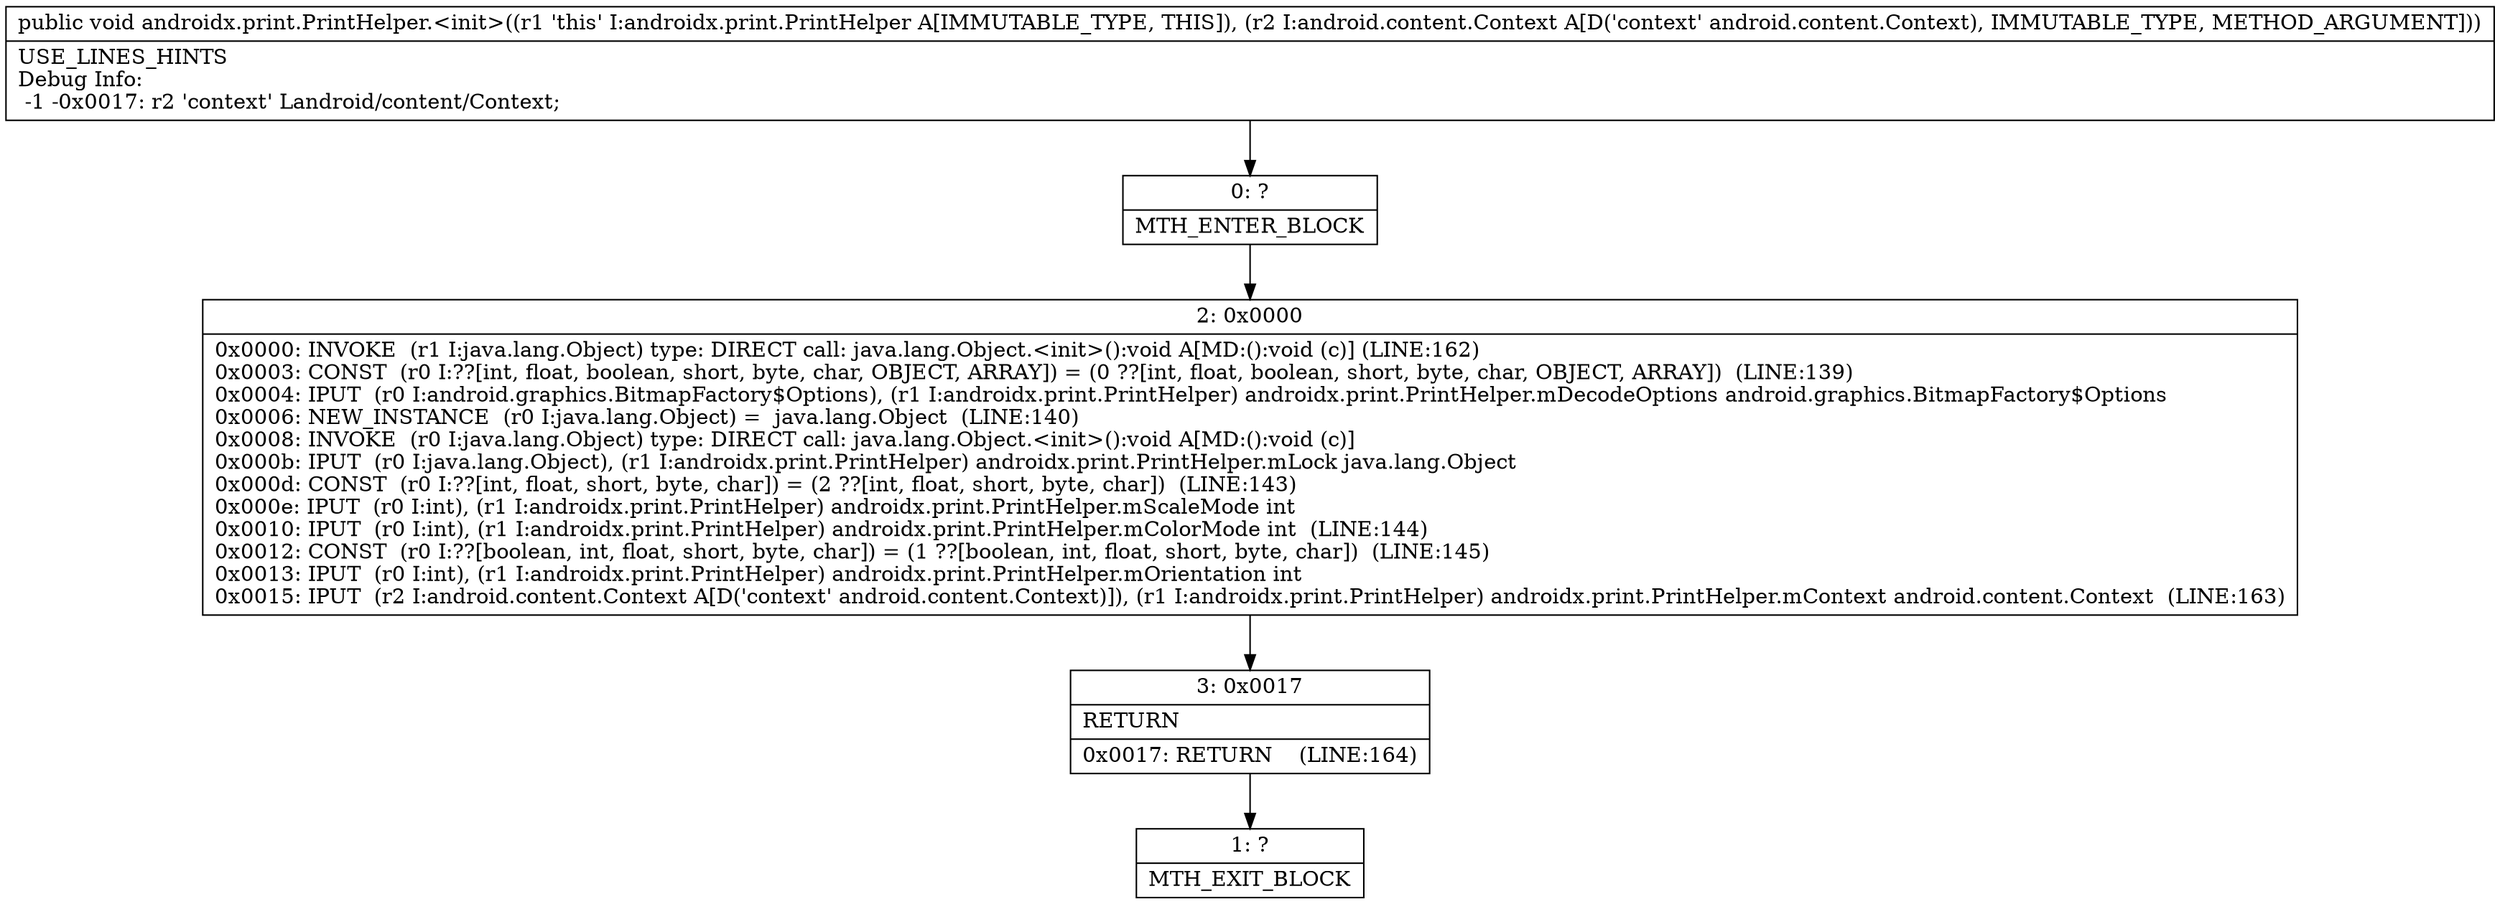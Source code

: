 digraph "CFG forandroidx.print.PrintHelper.\<init\>(Landroid\/content\/Context;)V" {
Node_0 [shape=record,label="{0\:\ ?|MTH_ENTER_BLOCK\l}"];
Node_2 [shape=record,label="{2\:\ 0x0000|0x0000: INVOKE  (r1 I:java.lang.Object) type: DIRECT call: java.lang.Object.\<init\>():void A[MD:():void (c)] (LINE:162)\l0x0003: CONST  (r0 I:??[int, float, boolean, short, byte, char, OBJECT, ARRAY]) = (0 ??[int, float, boolean, short, byte, char, OBJECT, ARRAY])  (LINE:139)\l0x0004: IPUT  (r0 I:android.graphics.BitmapFactory$Options), (r1 I:androidx.print.PrintHelper) androidx.print.PrintHelper.mDecodeOptions android.graphics.BitmapFactory$Options \l0x0006: NEW_INSTANCE  (r0 I:java.lang.Object) =  java.lang.Object  (LINE:140)\l0x0008: INVOKE  (r0 I:java.lang.Object) type: DIRECT call: java.lang.Object.\<init\>():void A[MD:():void (c)]\l0x000b: IPUT  (r0 I:java.lang.Object), (r1 I:androidx.print.PrintHelper) androidx.print.PrintHelper.mLock java.lang.Object \l0x000d: CONST  (r0 I:??[int, float, short, byte, char]) = (2 ??[int, float, short, byte, char])  (LINE:143)\l0x000e: IPUT  (r0 I:int), (r1 I:androidx.print.PrintHelper) androidx.print.PrintHelper.mScaleMode int \l0x0010: IPUT  (r0 I:int), (r1 I:androidx.print.PrintHelper) androidx.print.PrintHelper.mColorMode int  (LINE:144)\l0x0012: CONST  (r0 I:??[boolean, int, float, short, byte, char]) = (1 ??[boolean, int, float, short, byte, char])  (LINE:145)\l0x0013: IPUT  (r0 I:int), (r1 I:androidx.print.PrintHelper) androidx.print.PrintHelper.mOrientation int \l0x0015: IPUT  (r2 I:android.content.Context A[D('context' android.content.Context)]), (r1 I:androidx.print.PrintHelper) androidx.print.PrintHelper.mContext android.content.Context  (LINE:163)\l}"];
Node_3 [shape=record,label="{3\:\ 0x0017|RETURN\l|0x0017: RETURN    (LINE:164)\l}"];
Node_1 [shape=record,label="{1\:\ ?|MTH_EXIT_BLOCK\l}"];
MethodNode[shape=record,label="{public void androidx.print.PrintHelper.\<init\>((r1 'this' I:androidx.print.PrintHelper A[IMMUTABLE_TYPE, THIS]), (r2 I:android.content.Context A[D('context' android.content.Context), IMMUTABLE_TYPE, METHOD_ARGUMENT]))  | USE_LINES_HINTS\lDebug Info:\l  \-1 \-0x0017: r2 'context' Landroid\/content\/Context;\l}"];
MethodNode -> Node_0;Node_0 -> Node_2;
Node_2 -> Node_3;
Node_3 -> Node_1;
}

